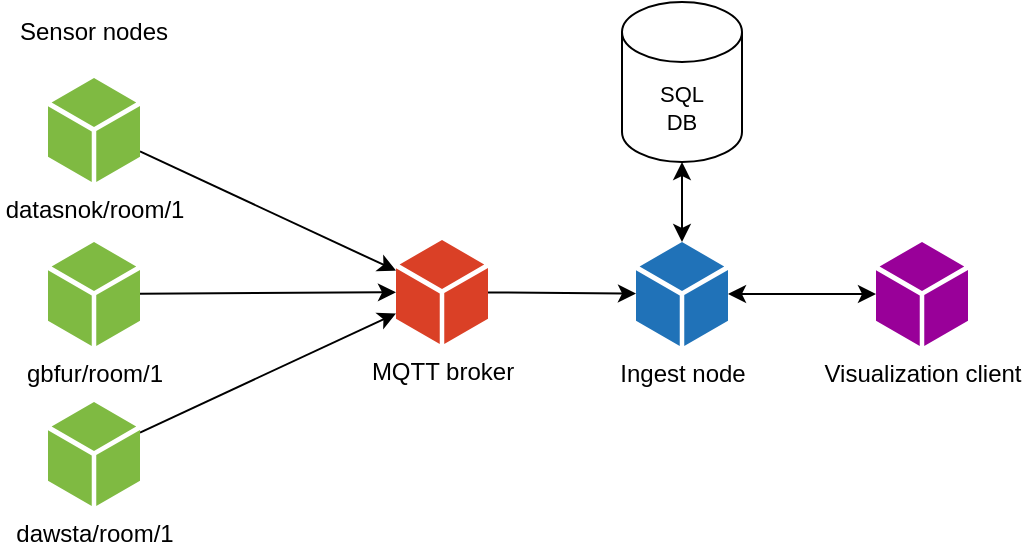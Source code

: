 <mxfile version="15.8.7" type="device" pages="4"><diagram id="NYLCM1asxzjBzmUwrSNw" name="Overview"><mxGraphModel dx="1102" dy="857" grid="1" gridSize="10" guides="1" tooltips="1" connect="1" arrows="1" fold="1" page="1" pageScale="1" pageWidth="827" pageHeight="1169" math="0" shadow="0"><root><mxCell id="0"/><mxCell id="1" parent="0"/><mxCell id="JrfSOD1cOc5xFzRwzuX7-24" style="edgeStyle=none;html=1;entryX=0.5;entryY=1;entryDx=0;entryDy=0;entryPerimeter=0;fontSize=11;startArrow=classic;startFill=1;" parent="1" source="4" target="JrfSOD1cOc5xFzRwzuX7-20" edge="1"><mxGeometry relative="1" as="geometry"/></mxCell><mxCell id="4" value="Ingest node" style="sketch=0;pointerEvents=1;shadow=0;dashed=0;html=1;strokeColor=none;labelPosition=center;verticalLabelPosition=bottom;verticalAlign=top;outlineConnect=0;align=center;shape=mxgraph.office.concepts.node_generic;fillColor=#2072B8;" parent="1" vertex="1"><mxGeometry x="400" y="200" width="46" height="52" as="geometry"/></mxCell><mxCell id="13" style="edgeStyle=none;html=1;" parent="1" source="6" target="8" edge="1"><mxGeometry relative="1" as="geometry"/></mxCell><mxCell id="6" value="gbfur/room/1" style="sketch=0;pointerEvents=1;shadow=0;dashed=0;html=1;strokeColor=none;labelPosition=center;verticalLabelPosition=bottom;verticalAlign=top;outlineConnect=0;align=center;shape=mxgraph.office.concepts.node_generic;fillColor=#7FBA42;" parent="1" vertex="1"><mxGeometry x="106" y="200" width="46" height="52" as="geometry"/></mxCell><mxCell id="15" style="edgeStyle=none;html=1;" parent="1" source="8" target="4" edge="1"><mxGeometry relative="1" as="geometry"/></mxCell><mxCell id="8" value="MQTT broker" style="sketch=0;pointerEvents=1;shadow=0;dashed=0;html=1;strokeColor=none;labelPosition=center;verticalLabelPosition=bottom;verticalAlign=top;outlineConnect=0;align=center;shape=mxgraph.office.concepts.node_generic;fillColor=#DA4026;" parent="1" vertex="1"><mxGeometry x="280" y="199" width="46" height="52" as="geometry"/></mxCell><mxCell id="14" style="edgeStyle=none;html=1;" parent="1" source="9" target="8" edge="1"><mxGeometry relative="1" as="geometry"/></mxCell><mxCell id="9" value="dawsta/room/1" style="sketch=0;pointerEvents=1;shadow=0;dashed=0;html=1;strokeColor=none;labelPosition=center;verticalLabelPosition=bottom;verticalAlign=top;outlineConnect=0;align=center;shape=mxgraph.office.concepts.node_generic;fillColor=#7FBA42;" parent="1" vertex="1"><mxGeometry x="106" y="280" width="46" height="52" as="geometry"/></mxCell><mxCell id="12" style="edgeStyle=none;html=1;" parent="1" source="10" target="8" edge="1"><mxGeometry relative="1" as="geometry"/></mxCell><mxCell id="10" value="datasnok/room/1" style="sketch=0;pointerEvents=1;shadow=0;dashed=0;html=1;strokeColor=none;labelPosition=center;verticalLabelPosition=bottom;verticalAlign=top;outlineConnect=0;align=center;shape=mxgraph.office.concepts.node_generic;fillColor=#7FBA42;" parent="1" vertex="1"><mxGeometry x="106" y="118" width="46" height="52" as="geometry"/></mxCell><mxCell id="20" value="Sensor nodes" style="text;html=1;strokeColor=none;fillColor=none;align=center;verticalAlign=middle;whiteSpace=wrap;rounded=0;labelBackgroundColor=none;" parent="1" vertex="1"><mxGeometry x="82" y="80" width="94" height="30" as="geometry"/></mxCell><mxCell id="y2Cfp1KDykEHzJcn94Ci-21" style="edgeStyle=none;html=1;fontSize=11;startArrow=classic;startFill=1;" parent="1" source="y2Cfp1KDykEHzJcn94Ci-20" target="4" edge="1"><mxGeometry relative="1" as="geometry"/></mxCell><mxCell id="y2Cfp1KDykEHzJcn94Ci-20" value="Visualization client" style="sketch=0;pointerEvents=1;shadow=0;dashed=0;html=1;strokeColor=none;labelPosition=center;verticalLabelPosition=bottom;verticalAlign=top;outlineConnect=0;align=center;shape=mxgraph.office.concepts.node_generic;fillColor=#990099;" parent="1" vertex="1"><mxGeometry x="520" y="200" width="46" height="52" as="geometry"/></mxCell><mxCell id="JrfSOD1cOc5xFzRwzuX7-20" value="SQL&lt;br&gt;DB" style="shape=cylinder3;whiteSpace=wrap;html=1;boundedLbl=1;backgroundOutline=1;size=15;fontSize=11;" parent="1" vertex="1"><mxGeometry x="393" y="80" width="60" height="80" as="geometry"/></mxCell></root></mxGraphModel></diagram><diagram id="jNiwiACDfYE0OqscLX4M" name="Sensor MQTT"><mxGraphModel dx="760" dy="591" grid="1" gridSize="10" guides="1" tooltips="1" connect="1" arrows="1" fold="1" page="1" pageScale="1" pageWidth="827" pageHeight="1169" math="0" shadow="0"><root><mxCell id="kbTjYB7Ak-26CorRr0mP-0"/><mxCell id="kbTjYB7Ak-26CorRr0mP-1" parent="kbTjYB7Ak-26CorRr0mP-0"/><mxCell id="47tHux7zImSdDbgIfGOB-0" style="edgeStyle=none;html=1;startArrow=none;exitX=1;exitY=0.5;exitDx=0;exitDy=0;" parent="kbTjYB7Ak-26CorRr0mP-1" source="47tHux7zImSdDbgIfGOB-14" target="47tHux7zImSdDbgIfGOB-2" edge="1"><mxGeometry relative="1" as="geometry"><mxPoint x="630.5" y="280" as="sourcePoint"/></mxGeometry></mxCell><mxCell id="47tHux7zImSdDbgIfGOB-10" style="edgeStyle=none;html=1;entryX=1;entryY=0.5;entryDx=0;entryDy=0;startArrow=none;startFill=1;" parent="kbTjYB7Ak-26CorRr0mP-1" source="aC8Rb26WKE-u5XL0rqyD-2" target="47tHux7zImSdDbgIfGOB-9" edge="1"><mxGeometry relative="1" as="geometry"/></mxCell><mxCell id="47tHux7zImSdDbgIfGOB-1" value="Sensor(s)" style="sketch=0;pointerEvents=1;shadow=0;dashed=0;html=1;strokeColor=none;labelPosition=center;verticalLabelPosition=bottom;verticalAlign=top;outlineConnect=0;align=center;shape=mxgraph.office.concepts.node_generic;fillColor=#7FBA42;" parent="kbTjYB7Ak-26CorRr0mP-1" vertex="1"><mxGeometry x="266" y="254" width="46" height="52" as="geometry"/></mxCell><mxCell id="47tHux7zImSdDbgIfGOB-2" value="MQTT broker" style="sketch=0;pointerEvents=1;shadow=0;dashed=0;html=1;strokeColor=none;labelPosition=center;verticalLabelPosition=bottom;verticalAlign=top;outlineConnect=0;align=center;shape=mxgraph.office.concepts.node_generic;fillColor=#DA4026;" parent="kbTjYB7Ak-26CorRr0mP-1" vertex="1"><mxGeometry x="650" y="254" width="46" height="52" as="geometry"/></mxCell><mxCell id="47tHux7zImSdDbgIfGOB-9" value="CPU&lt;br&gt;temp" style="ellipse;whiteSpace=wrap;html=1;aspect=fixed;" parent="kbTjYB7Ak-26CorRr0mP-1" vertex="1"><mxGeometry x="136" y="260" width="40" height="40" as="geometry"/></mxCell><mxCell id="47tHux7zImSdDbgIfGOB-12" value="produces" style="text;html=1;strokeColor=none;fillColor=none;align=center;verticalAlign=middle;whiteSpace=wrap;rounded=0;" parent="kbTjYB7Ak-26CorRr0mP-1" vertex="1"><mxGeometry x="330" y="270" width="53.5" height="20" as="geometry"/></mxCell><mxCell id="47tHux7zImSdDbgIfGOB-13" value="" style="edgeStyle=none;html=1;endArrow=none;" parent="kbTjYB7Ak-26CorRr0mP-1" source="47tHux7zImSdDbgIfGOB-1" target="47tHux7zImSdDbgIfGOB-12" edge="1"><mxGeometry relative="1" as="geometry"><mxPoint x="312" y="280.0" as="sourcePoint"/><mxPoint x="616" y="280.0" as="targetPoint"/></mxGeometry></mxCell><mxCell id="47tHux7zImSdDbgIfGOB-15" value="" style="edgeStyle=none;html=1;startArrow=none;endArrow=none;" parent="kbTjYB7Ak-26CorRr0mP-1" source="47tHux7zImSdDbgIfGOB-12" target="47tHux7zImSdDbgIfGOB-14" edge="1"><mxGeometry relative="1" as="geometry"><mxPoint x="386" y="280" as="sourcePoint"/><mxPoint x="616" y="280" as="targetPoint"/></mxGeometry></mxCell><mxCell id="aC8Rb26WKE-u5XL0rqyD-2" value="poll" style="text;html=1;strokeColor=none;fillColor=none;align=center;verticalAlign=middle;whiteSpace=wrap;rounded=0;" parent="kbTjYB7Ak-26CorRr0mP-1" vertex="1"><mxGeometry x="211" y="270" width="23" height="20" as="geometry"/></mxCell><mxCell id="aC8Rb26WKE-u5XL0rqyD-3" value="" style="edgeStyle=none;html=1;entryX=1;entryY=0.5;entryDx=0;entryDy=0;startArrow=classic;startFill=1;endArrow=none;" parent="kbTjYB7Ak-26CorRr0mP-1" source="47tHux7zImSdDbgIfGOB-1" target="aC8Rb26WKE-u5XL0rqyD-2" edge="1"><mxGeometry relative="1" as="geometry"><mxPoint x="266" y="280" as="sourcePoint"/><mxPoint x="176.0" y="280" as="targetPoint"/></mxGeometry></mxCell><mxCell id="aC8Rb26WKE-u5XL0rqyD-7" value="" style="group" parent="kbTjYB7Ak-26CorRr0mP-1" vertex="1" connectable="0"><mxGeometry x="400" y="240" width="200" height="80" as="geometry"/></mxCell><mxCell id="47tHux7zImSdDbgIfGOB-14" value="" style="rounded=0;whiteSpace=wrap;html=1;align=center;" parent="aC8Rb26WKE-u5XL0rqyD-7" vertex="1"><mxGeometry width="200" height="80" as="geometry"/></mxCell><mxCell id="aC8Rb26WKE-u5XL0rqyD-6" value="&lt;div style=&quot;font-size: 11px&quot;&gt;&lt;b&gt;&lt;font style=&quot;font-size: 11px&quot;&gt;Topic&lt;/font&gt;&lt;/b&gt;&lt;/div&gt;&lt;font style=&quot;font-size: 11px&quot;&gt;&lt;div&gt;&lt;span&gt;g9hood/datasnok/room/cpu/group09/1&lt;/span&gt;&lt;/div&gt;&lt;div&gt;&lt;span&gt;&lt;br&gt;&lt;/span&gt;&lt;/div&gt;&lt;div&gt;&lt;b&gt;Payload&lt;/b&gt;&lt;/div&gt;&lt;div&gt;53.232&lt;/div&gt;&lt;/font&gt;" style="text;html=1;strokeColor=none;fillColor=none;align=center;verticalAlign=middle;whiteSpace=wrap;rounded=0;" parent="aC8Rb26WKE-u5XL0rqyD-7" vertex="1"><mxGeometry x="20" y="10" width="160" height="60" as="geometry"/></mxCell><mxCell id="aC8Rb26WKE-u5XL0rqyD-19" value="MQTT message" style="text;html=1;strokeColor=none;fillColor=none;align=center;verticalAlign=middle;whiteSpace=wrap;rounded=0;fontSize=11;" parent="kbTjYB7Ak-26CorRr0mP-1" vertex="1"><mxGeometry x="455" y="220" width="90" height="20" as="geometry"/></mxCell></root></mxGraphModel></diagram><diagram id="WhbayoStdtpPZ5AxgSea" name="Ingest MQTT"><mxGraphModel dx="760" dy="591" grid="1" gridSize="10" guides="1" tooltips="1" connect="1" arrows="1" fold="1" page="1" pageScale="1" pageWidth="827" pageHeight="1169" math="0" shadow="0"><root><mxCell id="jacA-kmkqlS5PYTY2E4Z-0"/><mxCell id="jacA-kmkqlS5PYTY2E4Z-1" parent="jacA-kmkqlS5PYTY2E4Z-0"/><mxCell id="jacA-kmkqlS5PYTY2E4Z-3" value="MQTT broker" style="sketch=0;pointerEvents=1;shadow=0;dashed=0;html=1;strokeColor=none;labelPosition=center;verticalLabelPosition=bottom;verticalAlign=top;outlineConnect=0;align=center;shape=mxgraph.office.concepts.node_generic;fillColor=#DA4026;" parent="jacA-kmkqlS5PYTY2E4Z-1" vertex="1"><mxGeometry x="40" y="315" width="46" height="52" as="geometry"/></mxCell><mxCell id="jacA-kmkqlS5PYTY2E4Z-8" value="" style="edgeStyle=none;html=1;startArrow=none;startFill=0;endArrow=none;entryX=0;entryY=0.5;entryDx=0;entryDy=0;" parent="jacA-kmkqlS5PYTY2E4Z-1" source="jacA-kmkqlS5PYTY2E4Z-3" target="jacA-kmkqlS5PYTY2E4Z-12" edge="1"><mxGeometry relative="1" as="geometry"><mxPoint x="79" y="341" as="sourcePoint"/><mxPoint x="99" y="341" as="targetPoint"/></mxGeometry></mxCell><mxCell id="jacA-kmkqlS5PYTY2E4Z-10" value="" style="edgeStyle=none;html=1;startArrow=none;startFill=0;endArrow=none;" parent="jacA-kmkqlS5PYTY2E4Z-1" edge="1"><mxGeometry relative="1" as="geometry"><mxPoint x="140" y="341" as="sourcePoint"/><mxPoint x="338" y="341" as="targetPoint"/></mxGeometry></mxCell><mxCell id="jacA-kmkqlS5PYTY2E4Z-11" value="" style="group" parent="jacA-kmkqlS5PYTY2E4Z-1" vertex="1" connectable="0"><mxGeometry x="120" y="301" width="200" height="80" as="geometry"/></mxCell><mxCell id="jacA-kmkqlS5PYTY2E4Z-12" value="" style="rounded=0;whiteSpace=wrap;html=1;align=center;" parent="jacA-kmkqlS5PYTY2E4Z-11" vertex="1"><mxGeometry width="200" height="80" as="geometry"/></mxCell><mxCell id="jacA-kmkqlS5PYTY2E4Z-13" value="&lt;div style=&quot;font-size: 11px&quot;&gt;&lt;b&gt;&lt;font style=&quot;font-size: 11px&quot;&gt;Topic&lt;/font&gt;&lt;/b&gt;&lt;/div&gt;&lt;font style=&quot;font-size: 11px&quot;&gt;&lt;div&gt;&lt;span&gt;g9hood/datasnok/room/cpu/group09/1&lt;/span&gt;&lt;/div&gt;&lt;div&gt;&lt;span&gt;&lt;br&gt;&lt;/span&gt;&lt;/div&gt;&lt;div&gt;&lt;b&gt;Payload&lt;/b&gt;&lt;/div&gt;&lt;div&gt;53.232&lt;/div&gt;&lt;/font&gt;" style="text;html=1;strokeColor=none;fillColor=none;align=center;verticalAlign=middle;whiteSpace=wrap;rounded=0;" parent="jacA-kmkqlS5PYTY2E4Z-11" vertex="1"><mxGeometry x="20" y="10" width="160" height="60" as="geometry"/></mxCell><mxCell id="jacA-kmkqlS5PYTY2E4Z-14" value="MQTT message" style="text;html=1;strokeColor=none;fillColor=none;align=center;verticalAlign=middle;whiteSpace=wrap;rounded=0;fontSize=11;fontStyle=1" parent="jacA-kmkqlS5PYTY2E4Z-1" vertex="1"><mxGeometry x="175" y="280" width="90" height="20" as="geometry"/></mxCell><mxCell id="3kpTD9UnWIYOQXw1UVa_-5" value="subscribes" style="text;html=1;strokeColor=none;fillColor=none;align=center;verticalAlign=middle;whiteSpace=wrap;rounded=0;" parent="jacA-kmkqlS5PYTY2E4Z-1" vertex="1"><mxGeometry x="337" y="330" width="64" height="20" as="geometry"/></mxCell><mxCell id="C70wovrSshTN8beZ_Lw5-25" style="edgeStyle=none;html=1;startArrow=none;startFill=0;" parent="jacA-kmkqlS5PYTY2E4Z-1" target="C70wovrSshTN8beZ_Lw5-29" edge="1"><mxGeometry relative="1" as="geometry"><mxPoint x="401.5" y="341" as="sourcePoint"/></mxGeometry></mxCell><mxCell id="C70wovrSshTN8beZ_Lw5-26" style="edgeStyle=none;html=1;entryX=0;entryY=0.5;entryDx=0;entryDy=0;fontSize=11;startArrow=none;startFill=0;" parent="jacA-kmkqlS5PYTY2E4Z-1" source="C70wovrSshTN8beZ_Lw5-29" target="C70wovrSshTN8beZ_Lw5-35" edge="1"><mxGeometry relative="1" as="geometry"/></mxCell><mxCell id="C70wovrSshTN8beZ_Lw5-27" style="edgeStyle=none;html=1;entryX=0;entryY=0.5;entryDx=0;entryDy=0;fontSize=11;startArrow=none;startFill=0;" parent="jacA-kmkqlS5PYTY2E4Z-1" source="C70wovrSshTN8beZ_Lw5-29" target="C70wovrSshTN8beZ_Lw5-32" edge="1"><mxGeometry relative="1" as="geometry"/></mxCell><mxCell id="C70wovrSshTN8beZ_Lw5-28" style="edgeStyle=none;html=1;fontSize=10;startArrow=none;startFill=0;endArrow=classic;endFill=1;strokeColor=#FFFFFF;" parent="jacA-kmkqlS5PYTY2E4Z-1" source="C70wovrSshTN8beZ_Lw5-46" target="C70wovrSshTN8beZ_Lw5-41" edge="1"><mxGeometry relative="1" as="geometry"><Array as="points"><mxPoint x="415" y="200"/></Array></mxGeometry></mxCell><mxCell id="C70wovrSshTN8beZ_Lw5-29" value="Ingest node" style="sketch=0;pointerEvents=1;shadow=0;dashed=0;html=1;strokeColor=none;labelPosition=center;verticalLabelPosition=bottom;verticalAlign=top;outlineConnect=0;align=center;shape=mxgraph.office.concepts.node_generic;fillColor=#2072B8;" parent="jacA-kmkqlS5PYTY2E4Z-1" vertex="1"><mxGeometry x="430.5" y="315" width="46" height="52" as="geometry"/></mxCell><mxCell id="C70wovrSshTN8beZ_Lw5-30" value="Entity destructuring" style="text;html=1;strokeColor=none;fillColor=none;align=center;verticalAlign=middle;whiteSpace=wrap;rounded=0;fontSize=11;fontStyle=1" parent="jacA-kmkqlS5PYTY2E4Z-1" vertex="1"><mxGeometry x="557.5" y="210" width="110" height="20" as="geometry"/></mxCell><mxCell id="C70wovrSshTN8beZ_Lw5-31" value="" style="group" parent="jacA-kmkqlS5PYTY2E4Z-1" vertex="1" connectable="0"><mxGeometry x="552.5" y="380" width="120" height="60" as="geometry"/></mxCell><mxCell id="C70wovrSshTN8beZ_Lw5-32" value="" style="rounded=0;whiteSpace=wrap;html=1;fontSize=11;" parent="C70wovrSshTN8beZ_Lw5-31" vertex="1"><mxGeometry width="120" height="60" as="geometry"/></mxCell><mxCell id="C70wovrSshTN8beZ_Lw5-33" value="&lt;b&gt;CPU meaurement&lt;/b&gt;&lt;br&gt;temperature: 53.232&lt;br&gt;measuredAt: now()&lt;br&gt;+ sensor CK" style="text;html=1;strokeColor=none;fillColor=none;align=center;verticalAlign=middle;whiteSpace=wrap;rounded=0;fontSize=11;" parent="C70wovrSshTN8beZ_Lw5-31" vertex="1"><mxGeometry x="5" width="110" height="60" as="geometry"/></mxCell><mxCell id="C70wovrSshTN8beZ_Lw5-34" value="" style="group" parent="jacA-kmkqlS5PYTY2E4Z-1" vertex="1" connectable="0"><mxGeometry x="552.5" y="241" width="120" height="60" as="geometry"/></mxCell><mxCell id="C70wovrSshTN8beZ_Lw5-35" value="" style="rounded=0;whiteSpace=wrap;html=1;fontSize=11;" parent="C70wovrSshTN8beZ_Lw5-34" vertex="1"><mxGeometry width="120" height="60" as="geometry"/></mxCell><mxCell id="C70wovrSshTN8beZ_Lw5-36" value="&lt;b&gt;Sensor&lt;br&gt;&lt;/b&gt;place: datasnok&lt;br&gt;room: room&lt;br&gt;id: 1" style="text;html=1;strokeColor=none;fillColor=none;align=center;verticalAlign=middle;whiteSpace=wrap;rounded=0;fontSize=11;" parent="C70wovrSshTN8beZ_Lw5-34" vertex="1"><mxGeometry x="5" width="110" height="60" as="geometry"/></mxCell><mxCell id="C70wovrSshTN8beZ_Lw5-37" style="edgeStyle=none;html=1;fontSize=11;startArrow=none;startFill=0;strokeColor=#990000;endArrow=classic;endFill=1;" parent="jacA-kmkqlS5PYTY2E4Z-1" source="C70wovrSshTN8beZ_Lw5-44" target="C70wovrSshTN8beZ_Lw5-29" edge="1"><mxGeometry relative="1" as="geometry"/></mxCell><mxCell id="C70wovrSshTN8beZ_Lw5-38" value="SQL&lt;br&gt;DB" style="shape=cylinder3;whiteSpace=wrap;html=1;boundedLbl=1;backgroundOutline=1;size=15;fontSize=11;" parent="jacA-kmkqlS5PYTY2E4Z-1" vertex="1"><mxGeometry x="752.5" y="300" width="60" height="80" as="geometry"/></mxCell><mxCell id="C70wovrSshTN8beZ_Lw5-39" style="edgeStyle=none;html=1;fontSize=11;startArrow=none;startFill=0;entryX=0;entryY=0.5;entryDx=0;entryDy=0;entryPerimeter=0;exitX=1;exitY=0.5;exitDx=0;exitDy=0;" parent="jacA-kmkqlS5PYTY2E4Z-1" source="C70wovrSshTN8beZ_Lw5-35" target="C70wovrSshTN8beZ_Lw5-38" edge="1"><mxGeometry relative="1" as="geometry"><mxPoint x="719.5" y="350" as="targetPoint"/></mxGeometry></mxCell><mxCell id="C70wovrSshTN8beZ_Lw5-40" style="edgeStyle=none;html=1;entryX=0;entryY=0.5;entryDx=0;entryDy=0;entryPerimeter=0;fontSize=11;startArrow=none;startFill=0;exitX=1;exitY=0.5;exitDx=0;exitDy=0;" parent="jacA-kmkqlS5PYTY2E4Z-1" source="C70wovrSshTN8beZ_Lw5-32" target="C70wovrSshTN8beZ_Lw5-38" edge="1"><mxGeometry relative="1" as="geometry"/></mxCell><mxCell id="C70wovrSshTN8beZ_Lw5-41" value="" style="sketch=0;pointerEvents=1;shadow=0;dashed=0;html=1;strokeColor=none;labelPosition=center;verticalLabelPosition=bottom;verticalAlign=top;outlineConnect=0;align=center;shape=mxgraph.office.concepts.node_generic;fillColor=#990099;" parent="jacA-kmkqlS5PYTY2E4Z-1" vertex="1"><mxGeometry x="430.5" y="130" width="46" height="52" as="geometry"/></mxCell><mxCell id="C70wovrSshTN8beZ_Lw5-42" value="&lt;font style=&quot;font-size: 9px&quot;&gt;publish measurement&lt;/font&gt;" style="text;html=1;strokeColor=none;fillColor=none;align=center;verticalAlign=middle;whiteSpace=wrap;rounded=0;" parent="jacA-kmkqlS5PYTY2E4Z-1" vertex="1"><mxGeometry x="465.5" y="234" width="55" height="26" as="geometry"/></mxCell><mxCell id="C70wovrSshTN8beZ_Lw5-43" value="Visualization client" style="text;html=1;strokeColor=none;fillColor=none;align=center;verticalAlign=middle;whiteSpace=wrap;rounded=0;fontSize=11;fontStyle=0" parent="jacA-kmkqlS5PYTY2E4Z-1" vertex="1"><mxGeometry x="403.5" y="107" width="101" height="20" as="geometry"/></mxCell><mxCell id="C70wovrSshTN8beZ_Lw5-44" value="read with generated id" style="text;html=1;strokeColor=none;fillColor=none;align=center;verticalAlign=middle;whiteSpace=wrap;rounded=0;fontSize=11;" parent="jacA-kmkqlS5PYTY2E4Z-1" vertex="1"><mxGeometry x="577.75" y="326" width="69.5" height="30" as="geometry"/></mxCell><mxCell id="C70wovrSshTN8beZ_Lw5-45" value="" style="edgeStyle=none;html=1;fontSize=11;startArrow=none;startFill=0;strokeColor=#990000;endArrow=none;endFill=1;" parent="jacA-kmkqlS5PYTY2E4Z-1" source="C70wovrSshTN8beZ_Lw5-38" target="C70wovrSshTN8beZ_Lw5-44" edge="1"><mxGeometry relative="1" as="geometry"><mxPoint x="721.5" y="341" as="sourcePoint"/><mxPoint x="508.5" y="341" as="targetPoint"/></mxGeometry></mxCell><mxCell id="C70wovrSshTN8beZ_Lw5-46" value="&lt;font style=&quot;font-size: 9px&quot;&gt;read historical data&lt;/font&gt;" style="text;html=1;strokeColor=none;fillColor=none;align=center;verticalAlign=middle;whiteSpace=wrap;rounded=0;" parent="jacA-kmkqlS5PYTY2E4Z-1" vertex="1"><mxGeometry x="381" y="234" width="68" height="26" as="geometry"/></mxCell><mxCell id="C70wovrSshTN8beZ_Lw5-47" value="" style="edgeStyle=none;html=1;fontSize=10;startArrow=classic;startFill=1;endArrow=none;endFill=1;strokeColor=#FFFFFF;" parent="jacA-kmkqlS5PYTY2E4Z-1" source="C70wovrSshTN8beZ_Lw5-29" target="C70wovrSshTN8beZ_Lw5-46" edge="1"><mxGeometry relative="1" as="geometry"><mxPoint x="453.5" y="315" as="sourcePoint"/><mxPoint x="453.5" y="182" as="targetPoint"/><Array as="points"><mxPoint x="415.5" y="290"/></Array></mxGeometry></mxCell><mxCell id="C70wovrSshTN8beZ_Lw5-48" style="edgeStyle=none;html=1;fontSize=10;startArrow=none;startFill=0;endArrow=classic;endFill=1;strokeColor=#990000;" parent="jacA-kmkqlS5PYTY2E4Z-1" target="C70wovrSshTN8beZ_Lw5-41" edge="1"><mxGeometry relative="1" as="geometry"><mxPoint x="492.5" y="234.0" as="sourcePoint"/><mxPoint x="508.25" y="182" as="targetPoint"/><Array as="points"><mxPoint x="492.5" y="200"/></Array></mxGeometry></mxCell><mxCell id="C70wovrSshTN8beZ_Lw5-49" value="" style="edgeStyle=none;html=1;fontSize=10;startArrow=none;startFill=0;endArrow=none;endFill=1;strokeColor=#990000;" parent="jacA-kmkqlS5PYTY2E4Z-1" source="C70wovrSshTN8beZ_Lw5-29" edge="1"><mxGeometry relative="1" as="geometry"><mxPoint x="511.477" y="315" as="sourcePoint"/><mxPoint x="492.5" y="260" as="targetPoint"/><Array as="points"><mxPoint x="492.85" y="290"/><mxPoint x="492.5" y="270"/></Array></mxGeometry></mxCell></root></mxGraphModel></diagram><diagram id="r8eJ3DBg4ftH9r4c4rPh" name="Full flow"><mxGraphModel dx="1102" dy="857" grid="1" gridSize="10" guides="1" tooltips="1" connect="1" arrows="1" fold="1" page="1" pageScale="1" pageWidth="827" pageHeight="1169" math="0" shadow="0"><root><mxCell id="5aRPvCURYDmT2H8SfP5Z-0"/><mxCell id="5aRPvCURYDmT2H8SfP5Z-1" parent="5aRPvCURYDmT2H8SfP5Z-0"/><mxCell id="wWdv3tVmr5Z8n-vxruHR-59" style="edgeStyle=none;html=1;startArrow=none;startFill=0;" parent="5aRPvCURYDmT2H8SfP5Z-1" source="wWdv3tVmr5Z8n-vxruHR-64" target="wWdv3tVmr5Z8n-vxruHR-62" edge="1"><mxGeometry relative="1" as="geometry"/></mxCell><mxCell id="wWdv3tVmr5Z8n-vxruHR-60" style="edgeStyle=none;html=1;entryX=0;entryY=0.5;entryDx=0;entryDy=0;fontSize=11;startArrow=none;startFill=0;" parent="5aRPvCURYDmT2H8SfP5Z-1" source="wWdv3tVmr5Z8n-vxruHR-62" target="wWdv3tVmr5Z8n-vxruHR-75" edge="1"><mxGeometry relative="1" as="geometry"/></mxCell><mxCell id="wWdv3tVmr5Z8n-vxruHR-61" style="edgeStyle=none;html=1;entryX=0;entryY=0.5;entryDx=0;entryDy=0;fontSize=11;startArrow=none;startFill=0;" parent="5aRPvCURYDmT2H8SfP5Z-1" source="wWdv3tVmr5Z8n-vxruHR-62" target="wWdv3tVmr5Z8n-vxruHR-72" edge="1"><mxGeometry relative="1" as="geometry"/></mxCell><mxCell id="qO6nbKCC_U1pVDPeO9gi-1" style="edgeStyle=none;html=1;fontSize=10;startArrow=none;startFill=0;endArrow=classic;endFill=1;strokeColor=#FFFFFF;" parent="5aRPvCURYDmT2H8SfP5Z-1" source="qO6nbKCC_U1pVDPeO9gi-0" target="wWdv3tVmr5Z8n-vxruHR-81" edge="1"><mxGeometry relative="1" as="geometry"><Array as="points"><mxPoint x="1072.5" y="330"/></Array></mxGeometry></mxCell><mxCell id="wWdv3tVmr5Z8n-vxruHR-62" value="Ingest node" style="sketch=0;pointerEvents=1;shadow=0;dashed=0;html=1;strokeColor=none;labelPosition=center;verticalLabelPosition=bottom;verticalAlign=top;outlineConnect=0;align=center;shape=mxgraph.office.concepts.node_generic;fillColor=#2072B8;" parent="5aRPvCURYDmT2H8SfP5Z-1" vertex="1"><mxGeometry x="1088" y="445" width="46" height="52" as="geometry"/></mxCell><mxCell id="wWdv3tVmr5Z8n-vxruHR-64" value="subscribes" style="text;html=1;strokeColor=none;fillColor=none;align=center;verticalAlign=middle;whiteSpace=wrap;rounded=0;" parent="5aRPvCURYDmT2H8SfP5Z-1" vertex="1"><mxGeometry x="995" y="461" width="64" height="20" as="geometry"/></mxCell><mxCell id="wWdv3tVmr5Z8n-vxruHR-65" value="" style="edgeStyle=none;html=1;startArrow=none;startFill=0;endArrow=none;" parent="5aRPvCURYDmT2H8SfP5Z-1" target="wWdv3tVmr5Z8n-vxruHR-64" edge="1"><mxGeometry relative="1" as="geometry"><mxPoint x="797" y="471" as="sourcePoint"/><mxPoint x="1071" y="471" as="targetPoint"/></mxGeometry></mxCell><mxCell id="wWdv3tVmr5Z8n-vxruHR-70" value="Entity destructuring" style="text;html=1;strokeColor=none;fillColor=none;align=center;verticalAlign=middle;whiteSpace=wrap;rounded=0;fontSize=11;fontStyle=1" parent="5aRPvCURYDmT2H8SfP5Z-1" vertex="1"><mxGeometry x="1215" y="340" width="110" height="20" as="geometry"/></mxCell><mxCell id="wWdv3tVmr5Z8n-vxruHR-71" value="" style="group" parent="5aRPvCURYDmT2H8SfP5Z-1" vertex="1" connectable="0"><mxGeometry x="1210" y="510" width="120" height="60" as="geometry"/></mxCell><mxCell id="wWdv3tVmr5Z8n-vxruHR-72" value="" style="rounded=0;whiteSpace=wrap;html=1;fontSize=11;" parent="wWdv3tVmr5Z8n-vxruHR-71" vertex="1"><mxGeometry width="120" height="60" as="geometry"/></mxCell><mxCell id="wWdv3tVmr5Z8n-vxruHR-73" value="&lt;b&gt;CPU meaurement&lt;/b&gt;&lt;br&gt;temperature: 53.232&lt;br&gt;measuredAt: now()&lt;br&gt;+ sensor CK" style="text;html=1;strokeColor=none;fillColor=none;align=center;verticalAlign=middle;whiteSpace=wrap;rounded=0;fontSize=11;" parent="wWdv3tVmr5Z8n-vxruHR-71" vertex="1"><mxGeometry x="5" width="110" height="60" as="geometry"/></mxCell><mxCell id="wWdv3tVmr5Z8n-vxruHR-74" value="" style="group" parent="5aRPvCURYDmT2H8SfP5Z-1" vertex="1" connectable="0"><mxGeometry x="1210" y="371" width="120" height="60" as="geometry"/></mxCell><mxCell id="wWdv3tVmr5Z8n-vxruHR-75" value="" style="rounded=0;whiteSpace=wrap;html=1;fontSize=11;" parent="wWdv3tVmr5Z8n-vxruHR-74" vertex="1"><mxGeometry width="120" height="60" as="geometry"/></mxCell><mxCell id="wWdv3tVmr5Z8n-vxruHR-76" value="&lt;b&gt;Sensor&lt;br&gt;&lt;/b&gt;place: datasnok&lt;br&gt;room: room&lt;br&gt;id: 1" style="text;html=1;strokeColor=none;fillColor=none;align=center;verticalAlign=middle;whiteSpace=wrap;rounded=0;fontSize=11;" parent="wWdv3tVmr5Z8n-vxruHR-74" vertex="1"><mxGeometry x="5" width="110" height="60" as="geometry"/></mxCell><mxCell id="wWdv3tVmr5Z8n-vxruHR-77" style="edgeStyle=none;html=1;fontSize=11;startArrow=none;startFill=0;strokeColor=#990000;endArrow=classic;endFill=1;" parent="5aRPvCURYDmT2H8SfP5Z-1" source="wWdv3tVmr5Z8n-vxruHR-86" target="wWdv3tVmr5Z8n-vxruHR-62" edge="1"><mxGeometry relative="1" as="geometry"/></mxCell><mxCell id="wWdv3tVmr5Z8n-vxruHR-78" value="SQL&lt;br&gt;DB" style="shape=cylinder3;whiteSpace=wrap;html=1;boundedLbl=1;backgroundOutline=1;size=15;fontSize=11;" parent="5aRPvCURYDmT2H8SfP5Z-1" vertex="1"><mxGeometry x="1410" y="430" width="60" height="80" as="geometry"/></mxCell><mxCell id="wWdv3tVmr5Z8n-vxruHR-79" style="edgeStyle=none;html=1;fontSize=11;startArrow=none;startFill=0;entryX=0;entryY=0.5;entryDx=0;entryDy=0;entryPerimeter=0;exitX=1;exitY=0.5;exitDx=0;exitDy=0;" parent="5aRPvCURYDmT2H8SfP5Z-1" source="wWdv3tVmr5Z8n-vxruHR-75" target="wWdv3tVmr5Z8n-vxruHR-78" edge="1"><mxGeometry relative="1" as="geometry"><mxPoint x="1377" y="480" as="targetPoint"/></mxGeometry></mxCell><mxCell id="wWdv3tVmr5Z8n-vxruHR-80" style="edgeStyle=none;html=1;entryX=0;entryY=0.5;entryDx=0;entryDy=0;entryPerimeter=0;fontSize=11;startArrow=none;startFill=0;exitX=1;exitY=0.5;exitDx=0;exitDy=0;" parent="5aRPvCURYDmT2H8SfP5Z-1" source="wWdv3tVmr5Z8n-vxruHR-72" target="wWdv3tVmr5Z8n-vxruHR-78" edge="1"><mxGeometry relative="1" as="geometry"/></mxCell><mxCell id="wWdv3tVmr5Z8n-vxruHR-81" value="" style="sketch=0;pointerEvents=1;shadow=0;dashed=0;html=1;strokeColor=none;labelPosition=center;verticalLabelPosition=bottom;verticalAlign=top;outlineConnect=0;align=center;shape=mxgraph.office.concepts.node_generic;fillColor=#990099;" parent="5aRPvCURYDmT2H8SfP5Z-1" vertex="1"><mxGeometry x="1088" y="260" width="46" height="52" as="geometry"/></mxCell><mxCell id="wWdv3tVmr5Z8n-vxruHR-83" value="&lt;font style=&quot;font-size: 9px&quot;&gt;publish measurement&lt;/font&gt;" style="text;html=1;strokeColor=none;fillColor=none;align=center;verticalAlign=middle;whiteSpace=wrap;rounded=0;" parent="5aRPvCURYDmT2H8SfP5Z-1" vertex="1"><mxGeometry x="1123" y="364" width="55" height="26" as="geometry"/></mxCell><mxCell id="wWdv3tVmr5Z8n-vxruHR-85" value="Visualization client" style="text;html=1;strokeColor=none;fillColor=none;align=center;verticalAlign=middle;whiteSpace=wrap;rounded=0;fontSize=11;fontStyle=0" parent="5aRPvCURYDmT2H8SfP5Z-1" vertex="1"><mxGeometry x="1061" y="237" width="101" height="20" as="geometry"/></mxCell><mxCell id="wWdv3tVmr5Z8n-vxruHR-86" value="read with generated id" style="text;html=1;strokeColor=none;fillColor=none;align=center;verticalAlign=middle;whiteSpace=wrap;rounded=0;fontSize=11;" parent="5aRPvCURYDmT2H8SfP5Z-1" vertex="1"><mxGeometry x="1235.25" y="456" width="69.5" height="30" as="geometry"/></mxCell><mxCell id="wWdv3tVmr5Z8n-vxruHR-87" value="" style="edgeStyle=none;html=1;fontSize=11;startArrow=none;startFill=0;strokeColor=#990000;endArrow=none;endFill=1;" parent="5aRPvCURYDmT2H8SfP5Z-1" source="wWdv3tVmr5Z8n-vxruHR-78" target="wWdv3tVmr5Z8n-vxruHR-86" edge="1"><mxGeometry relative="1" as="geometry"><mxPoint x="1379" y="471" as="sourcePoint"/><mxPoint x="1166" y="471" as="targetPoint"/></mxGeometry></mxCell><mxCell id="qO6nbKCC_U1pVDPeO9gi-0" value="&lt;font style=&quot;font-size: 9px&quot;&gt;read historical data&lt;/font&gt;" style="text;html=1;strokeColor=none;fillColor=none;align=center;verticalAlign=middle;whiteSpace=wrap;rounded=0;" parent="5aRPvCURYDmT2H8SfP5Z-1" vertex="1"><mxGeometry x="1038.5" y="364" width="68" height="26" as="geometry"/></mxCell><mxCell id="qO6nbKCC_U1pVDPeO9gi-2" value="" style="edgeStyle=none;html=1;fontSize=10;startArrow=classic;startFill=1;endArrow=none;endFill=1;strokeColor=#FFFFFF;" parent="5aRPvCURYDmT2H8SfP5Z-1" source="wWdv3tVmr5Z8n-vxruHR-62" target="qO6nbKCC_U1pVDPeO9gi-0" edge="1"><mxGeometry relative="1" as="geometry"><mxPoint x="1111" y="445" as="sourcePoint"/><mxPoint x="1111" y="312" as="targetPoint"/><Array as="points"><mxPoint x="1073" y="420"/></Array></mxGeometry></mxCell><mxCell id="kcsjd8HgO2AAyY5Yjb7c-0" style="edgeStyle=none;html=1;fontSize=10;startArrow=none;startFill=0;endArrow=classic;endFill=1;strokeColor=#990000;" parent="5aRPvCURYDmT2H8SfP5Z-1" target="wWdv3tVmr5Z8n-vxruHR-81" edge="1"><mxGeometry relative="1" as="geometry"><mxPoint x="1150" y="364" as="sourcePoint"/><mxPoint x="1165.75" y="312" as="targetPoint"/><Array as="points"><mxPoint x="1150" y="330"/></Array></mxGeometry></mxCell><mxCell id="kcsjd8HgO2AAyY5Yjb7c-1" value="" style="edgeStyle=none;html=1;fontSize=10;startArrow=none;startFill=0;endArrow=none;endFill=1;strokeColor=#990000;" parent="5aRPvCURYDmT2H8SfP5Z-1" source="wWdv3tVmr5Z8n-vxruHR-62" edge="1"><mxGeometry relative="1" as="geometry"><mxPoint x="1168.977" y="445" as="sourcePoint"/><mxPoint x="1150" y="390" as="targetPoint"/><Array as="points"><mxPoint x="1150.35" y="420"/><mxPoint x="1150" y="400"/></Array></mxGeometry></mxCell><mxCell id="qXBkkoAX3DbATtJEQFkU-0" style="edgeStyle=none;html=1;startArrow=none;exitX=1;exitY=0.5;exitDx=0;exitDy=0;" edge="1" parent="5aRPvCURYDmT2H8SfP5Z-1" source="qXBkkoAX3DbATtJEQFkU-11" target="qXBkkoAX3DbATtJEQFkU-3"><mxGeometry relative="1" as="geometry"><mxPoint x="654.5" y="470" as="sourcePoint"/></mxGeometry></mxCell><mxCell id="qXBkkoAX3DbATtJEQFkU-1" style="edgeStyle=none;html=1;entryX=1;entryY=0.5;entryDx=0;entryDy=0;startArrow=none;startFill=1;" edge="1" parent="5aRPvCURYDmT2H8SfP5Z-1" source="qXBkkoAX3DbATtJEQFkU-8" target="qXBkkoAX3DbATtJEQFkU-4"><mxGeometry relative="1" as="geometry"/></mxCell><mxCell id="qXBkkoAX3DbATtJEQFkU-2" value="Sensor(s)" style="sketch=0;pointerEvents=1;shadow=0;dashed=0;html=1;strokeColor=none;labelPosition=center;verticalLabelPosition=bottom;verticalAlign=top;outlineConnect=0;align=center;shape=mxgraph.office.concepts.node_generic;fillColor=#7FBA42;" vertex="1" parent="5aRPvCURYDmT2H8SfP5Z-1"><mxGeometry x="290" y="444" width="46" height="52" as="geometry"/></mxCell><mxCell id="qXBkkoAX3DbATtJEQFkU-3" value="MQTT broker" style="sketch=0;pointerEvents=1;shadow=0;dashed=0;html=1;strokeColor=none;labelPosition=center;verticalLabelPosition=bottom;verticalAlign=top;outlineConnect=0;align=center;shape=mxgraph.office.concepts.node_generic;fillColor=#DA4026;" vertex="1" parent="5aRPvCURYDmT2H8SfP5Z-1"><mxGeometry x="674" y="444" width="46" height="52" as="geometry"/></mxCell><mxCell id="qXBkkoAX3DbATtJEQFkU-4" value="CPU&lt;br&gt;temp" style="ellipse;whiteSpace=wrap;html=1;aspect=fixed;" vertex="1" parent="5aRPvCURYDmT2H8SfP5Z-1"><mxGeometry x="160" y="450" width="40" height="40" as="geometry"/></mxCell><mxCell id="qXBkkoAX3DbATtJEQFkU-5" value="produces" style="text;html=1;strokeColor=none;fillColor=none;align=center;verticalAlign=middle;whiteSpace=wrap;rounded=0;" vertex="1" parent="5aRPvCURYDmT2H8SfP5Z-1"><mxGeometry x="354" y="460" width="53.5" height="20" as="geometry"/></mxCell><mxCell id="qXBkkoAX3DbATtJEQFkU-6" value="" style="edgeStyle=none;html=1;endArrow=none;" edge="1" parent="5aRPvCURYDmT2H8SfP5Z-1" source="qXBkkoAX3DbATtJEQFkU-2" target="qXBkkoAX3DbATtJEQFkU-5"><mxGeometry relative="1" as="geometry"><mxPoint x="336" y="470.0" as="sourcePoint"/><mxPoint x="640" y="470.0" as="targetPoint"/></mxGeometry></mxCell><mxCell id="qXBkkoAX3DbATtJEQFkU-7" value="" style="edgeStyle=none;html=1;startArrow=none;endArrow=none;" edge="1" parent="5aRPvCURYDmT2H8SfP5Z-1" source="qXBkkoAX3DbATtJEQFkU-5" target="qXBkkoAX3DbATtJEQFkU-11"><mxGeometry relative="1" as="geometry"><mxPoint x="410" y="470" as="sourcePoint"/><mxPoint x="640" y="470" as="targetPoint"/></mxGeometry></mxCell><mxCell id="qXBkkoAX3DbATtJEQFkU-8" value="poll" style="text;html=1;strokeColor=none;fillColor=none;align=center;verticalAlign=middle;whiteSpace=wrap;rounded=0;" vertex="1" parent="5aRPvCURYDmT2H8SfP5Z-1"><mxGeometry x="235" y="460" width="23" height="20" as="geometry"/></mxCell><mxCell id="qXBkkoAX3DbATtJEQFkU-9" value="" style="edgeStyle=none;html=1;entryX=1;entryY=0.5;entryDx=0;entryDy=0;startArrow=classic;startFill=1;endArrow=none;" edge="1" parent="5aRPvCURYDmT2H8SfP5Z-1" source="qXBkkoAX3DbATtJEQFkU-2" target="qXBkkoAX3DbATtJEQFkU-8"><mxGeometry relative="1" as="geometry"><mxPoint x="290" y="470" as="sourcePoint"/><mxPoint x="200.0" y="470" as="targetPoint"/></mxGeometry></mxCell><mxCell id="qXBkkoAX3DbATtJEQFkU-10" value="" style="group" vertex="1" connectable="0" parent="5aRPvCURYDmT2H8SfP5Z-1"><mxGeometry x="424" y="430" width="200" height="80" as="geometry"/></mxCell><mxCell id="qXBkkoAX3DbATtJEQFkU-11" value="" style="rounded=0;whiteSpace=wrap;html=1;align=center;" vertex="1" parent="qXBkkoAX3DbATtJEQFkU-10"><mxGeometry width="200" height="80" as="geometry"/></mxCell><mxCell id="qXBkkoAX3DbATtJEQFkU-12" value="&lt;div style=&quot;font-size: 11px&quot;&gt;&lt;b&gt;&lt;font style=&quot;font-size: 11px&quot;&gt;Topic&lt;/font&gt;&lt;/b&gt;&lt;/div&gt;&lt;font style=&quot;font-size: 11px&quot;&gt;&lt;div&gt;&lt;span&gt;g9hood/datasnok/room/cpu/group09/1&lt;/span&gt;&lt;/div&gt;&lt;div&gt;&lt;span&gt;&lt;br&gt;&lt;/span&gt;&lt;/div&gt;&lt;div&gt;&lt;b&gt;Payload&lt;/b&gt;&lt;/div&gt;&lt;div&gt;53.232&lt;/div&gt;&lt;/font&gt;" style="text;html=1;strokeColor=none;fillColor=none;align=center;verticalAlign=middle;whiteSpace=wrap;rounded=0;" vertex="1" parent="qXBkkoAX3DbATtJEQFkU-10"><mxGeometry x="20" y="10" width="160" height="60" as="geometry"/></mxCell><mxCell id="qXBkkoAX3DbATtJEQFkU-13" value="MQTT message" style="text;html=1;strokeColor=none;fillColor=none;align=center;verticalAlign=middle;whiteSpace=wrap;rounded=0;fontSize=11;" vertex="1" parent="5aRPvCURYDmT2H8SfP5Z-1"><mxGeometry x="479" y="410" width="90" height="20" as="geometry"/></mxCell><mxCell id="qXBkkoAX3DbATtJEQFkU-14" value="" style="edgeStyle=none;html=1;startArrow=none;endArrow=none;" edge="1" parent="5aRPvCURYDmT2H8SfP5Z-1" target="qXBkkoAX3DbATtJEQFkU-16"><mxGeometry relative="1" as="geometry"><mxPoint x="720" y="470" as="sourcePoint"/><mxPoint x="952.5" y="470" as="targetPoint"/></mxGeometry></mxCell><mxCell id="qXBkkoAX3DbATtJEQFkU-15" value="" style="group" vertex="1" connectable="0" parent="5aRPvCURYDmT2H8SfP5Z-1"><mxGeometry x="760" y="430" width="200" height="80" as="geometry"/></mxCell><mxCell id="qXBkkoAX3DbATtJEQFkU-16" value="" style="rounded=0;whiteSpace=wrap;html=1;align=center;" vertex="1" parent="qXBkkoAX3DbATtJEQFkU-15"><mxGeometry width="200" height="80" as="geometry"/></mxCell><mxCell id="qXBkkoAX3DbATtJEQFkU-17" value="&lt;div style=&quot;font-size: 11px&quot;&gt;&lt;b&gt;&lt;font style=&quot;font-size: 11px&quot;&gt;Topic&lt;/font&gt;&lt;/b&gt;&lt;/div&gt;&lt;font style=&quot;font-size: 11px&quot;&gt;&lt;div&gt;&lt;span&gt;g9hood/datasnok/room/cpu/group09/1&lt;/span&gt;&lt;/div&gt;&lt;div&gt;&lt;span&gt;&lt;br&gt;&lt;/span&gt;&lt;/div&gt;&lt;div&gt;&lt;b&gt;Payload&lt;/b&gt;&lt;/div&gt;&lt;div&gt;53.232&lt;/div&gt;&lt;/font&gt;" style="text;html=1;strokeColor=none;fillColor=none;align=center;verticalAlign=middle;whiteSpace=wrap;rounded=0;" vertex="1" parent="qXBkkoAX3DbATtJEQFkU-15"><mxGeometry x="20" y="10" width="160" height="60" as="geometry"/></mxCell><mxCell id="qXBkkoAX3DbATtJEQFkU-18" value="MQTT message" style="text;html=1;strokeColor=none;fillColor=none;align=center;verticalAlign=middle;whiteSpace=wrap;rounded=0;fontSize=11;" vertex="1" parent="5aRPvCURYDmT2H8SfP5Z-1"><mxGeometry x="815" y="410" width="90" height="20" as="geometry"/></mxCell></root></mxGraphModel></diagram></mxfile>